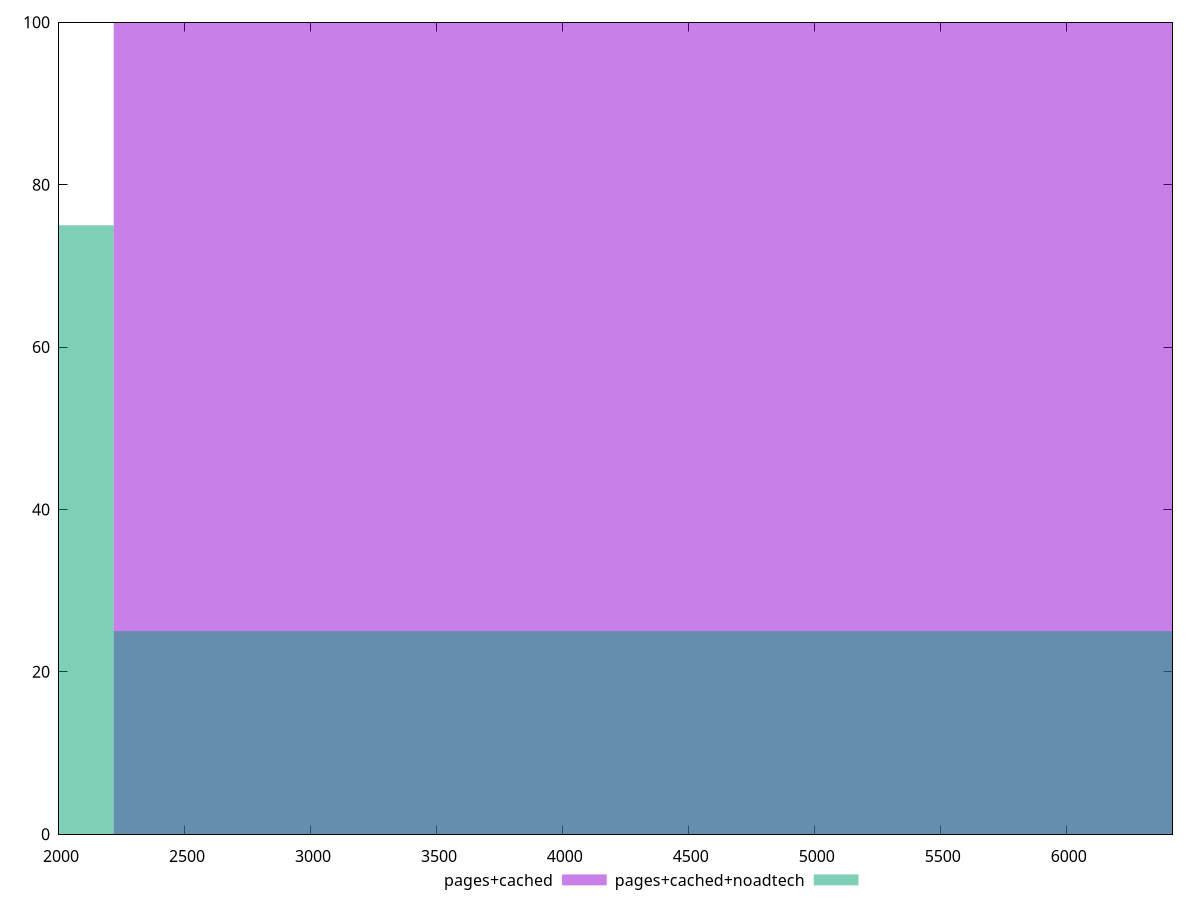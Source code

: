 reset

$pagesCached <<EOF
4434.197790767308 100
EOF

$pagesCachedNoadtech <<EOF
4434.197790767308 25
0 75
EOF

set key outside below
set boxwidth 4434.197790767308
set xrange [2000:6420]
set yrange [0:100]
set trange [0:100]
set style fill transparent solid 0.5 noborder
set terminal svg size 640, 500 enhanced background rgb 'white'
set output "report_00018_2021-02-10T15-25-16.877Z/unused-javascript/comparison/histogram/1_vs_2.svg"

plot $pagesCached title "pages+cached" with boxes, \
     $pagesCachedNoadtech title "pages+cached+noadtech" with boxes

reset
